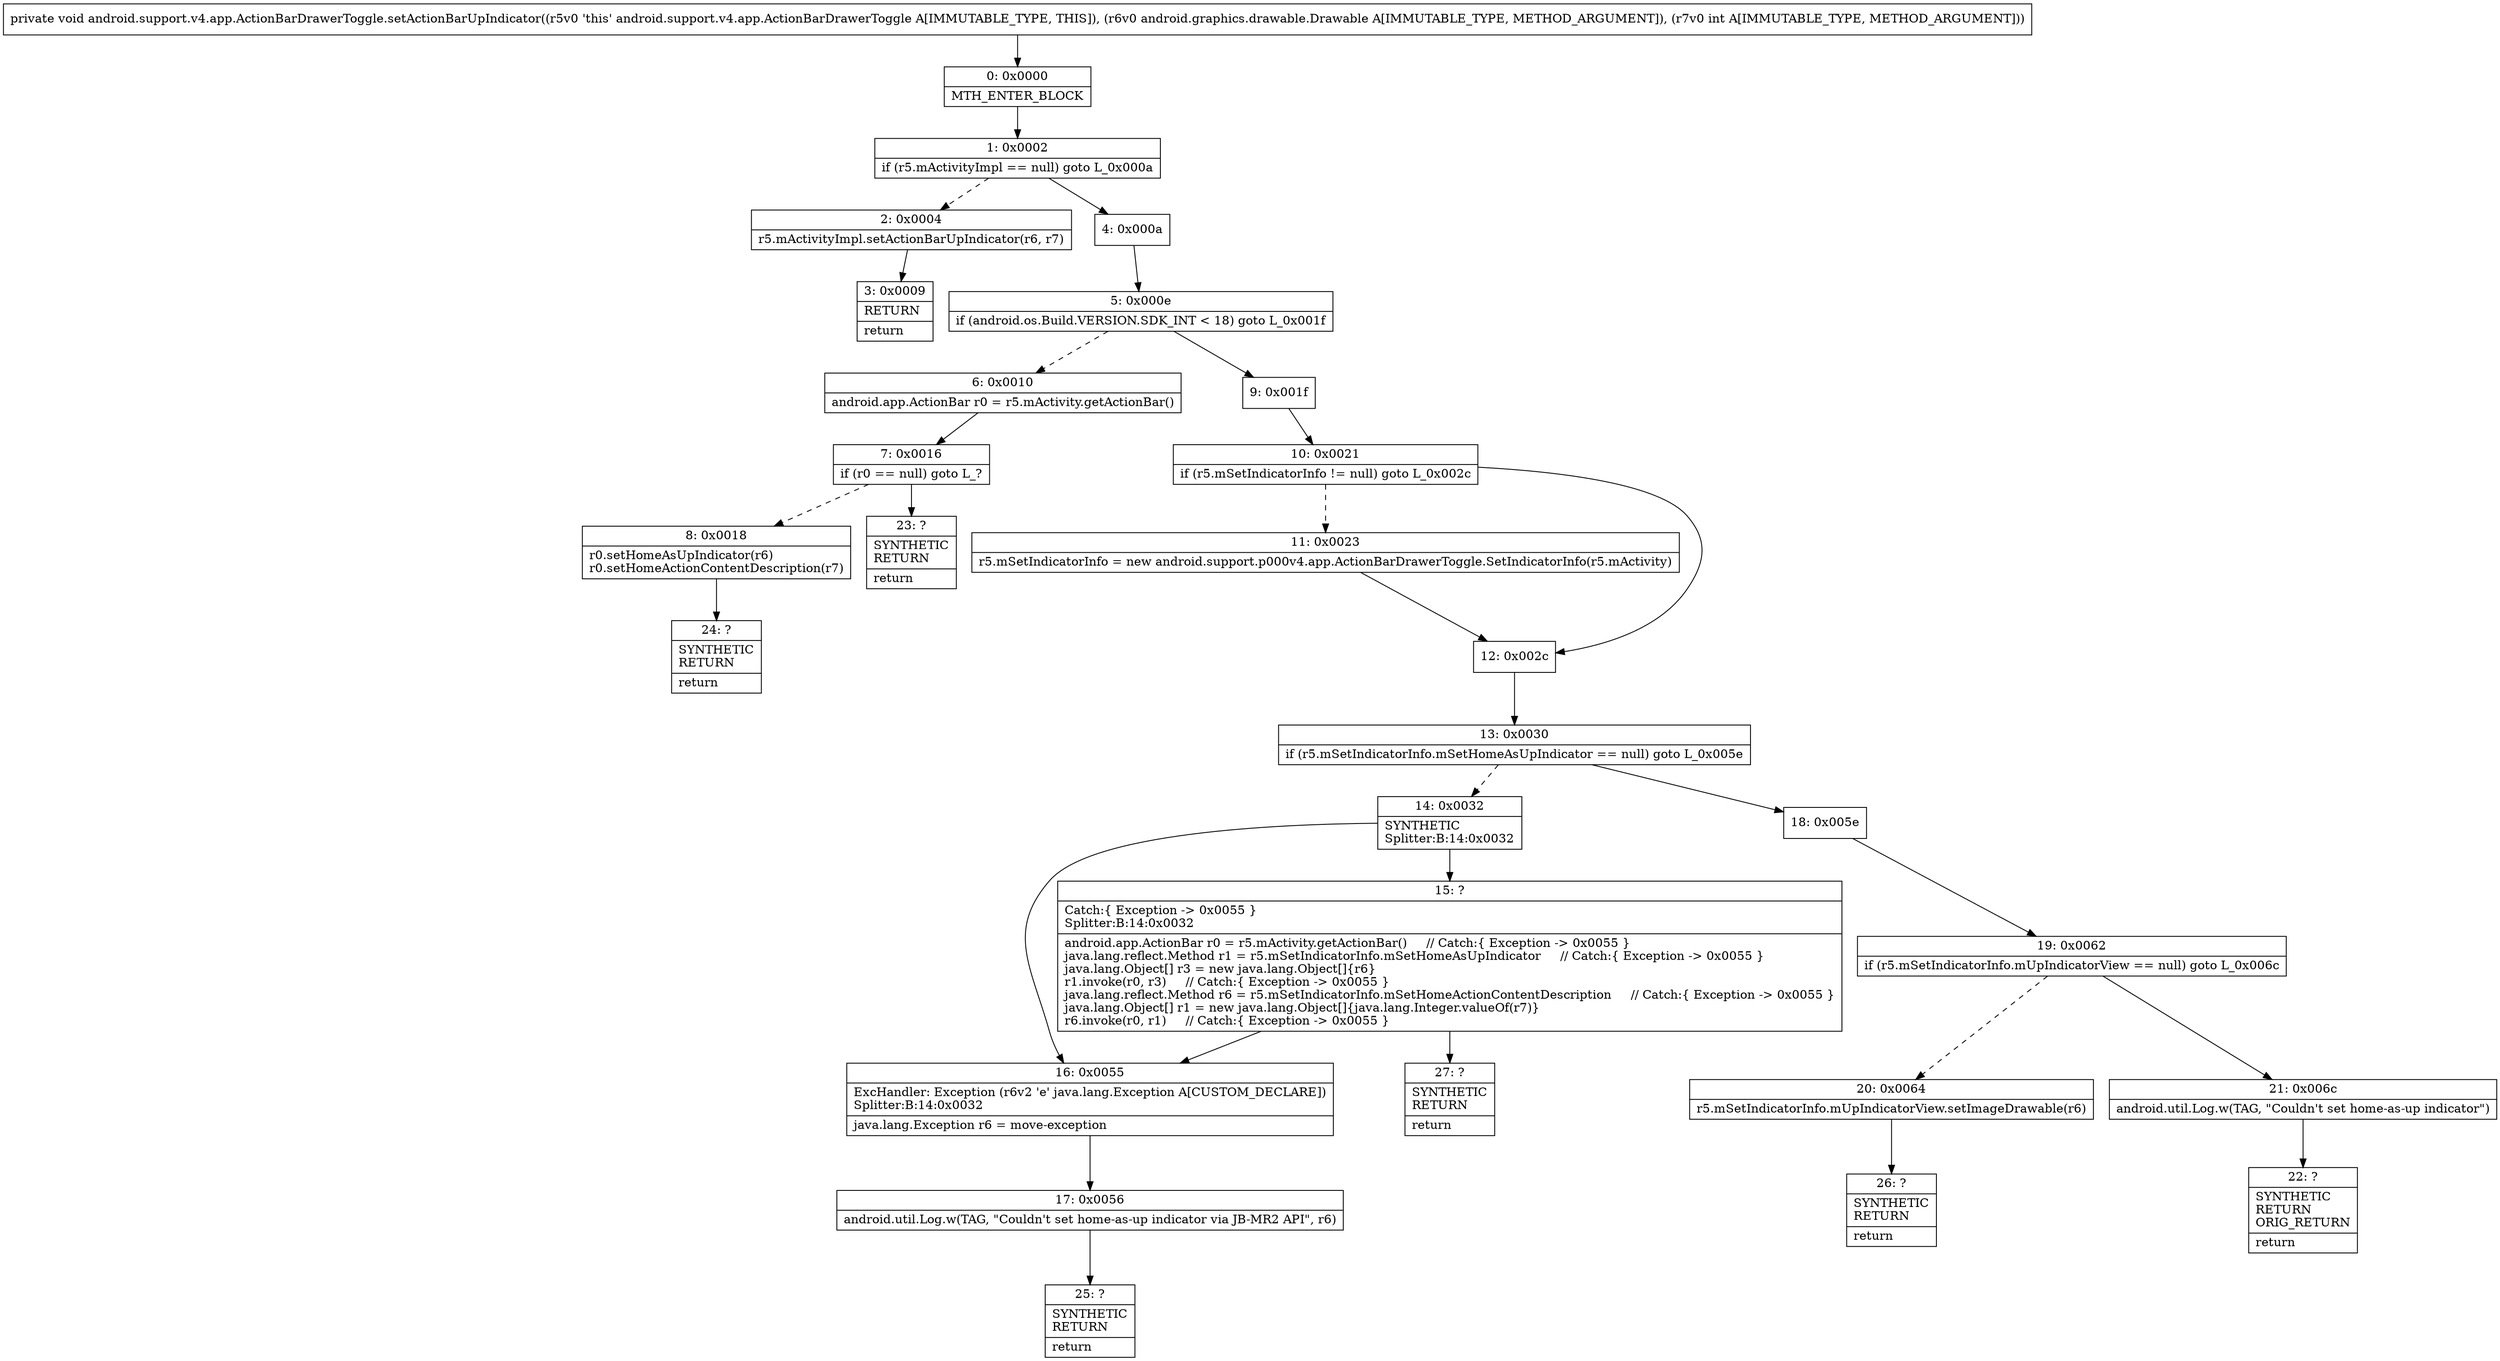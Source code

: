 digraph "CFG forandroid.support.v4.app.ActionBarDrawerToggle.setActionBarUpIndicator(Landroid\/graphics\/drawable\/Drawable;I)V" {
Node_0 [shape=record,label="{0\:\ 0x0000|MTH_ENTER_BLOCK\l}"];
Node_1 [shape=record,label="{1\:\ 0x0002|if (r5.mActivityImpl == null) goto L_0x000a\l}"];
Node_2 [shape=record,label="{2\:\ 0x0004|r5.mActivityImpl.setActionBarUpIndicator(r6, r7)\l}"];
Node_3 [shape=record,label="{3\:\ 0x0009|RETURN\l|return\l}"];
Node_4 [shape=record,label="{4\:\ 0x000a}"];
Node_5 [shape=record,label="{5\:\ 0x000e|if (android.os.Build.VERSION.SDK_INT \< 18) goto L_0x001f\l}"];
Node_6 [shape=record,label="{6\:\ 0x0010|android.app.ActionBar r0 = r5.mActivity.getActionBar()\l}"];
Node_7 [shape=record,label="{7\:\ 0x0016|if (r0 == null) goto L_?\l}"];
Node_8 [shape=record,label="{8\:\ 0x0018|r0.setHomeAsUpIndicator(r6)\lr0.setHomeActionContentDescription(r7)\l}"];
Node_9 [shape=record,label="{9\:\ 0x001f}"];
Node_10 [shape=record,label="{10\:\ 0x0021|if (r5.mSetIndicatorInfo != null) goto L_0x002c\l}"];
Node_11 [shape=record,label="{11\:\ 0x0023|r5.mSetIndicatorInfo = new android.support.p000v4.app.ActionBarDrawerToggle.SetIndicatorInfo(r5.mActivity)\l}"];
Node_12 [shape=record,label="{12\:\ 0x002c}"];
Node_13 [shape=record,label="{13\:\ 0x0030|if (r5.mSetIndicatorInfo.mSetHomeAsUpIndicator == null) goto L_0x005e\l}"];
Node_14 [shape=record,label="{14\:\ 0x0032|SYNTHETIC\lSplitter:B:14:0x0032\l}"];
Node_15 [shape=record,label="{15\:\ ?|Catch:\{ Exception \-\> 0x0055 \}\lSplitter:B:14:0x0032\l|android.app.ActionBar r0 = r5.mActivity.getActionBar()     \/\/ Catch:\{ Exception \-\> 0x0055 \}\ljava.lang.reflect.Method r1 = r5.mSetIndicatorInfo.mSetHomeAsUpIndicator     \/\/ Catch:\{ Exception \-\> 0x0055 \}\ljava.lang.Object[] r3 = new java.lang.Object[]\{r6\}\lr1.invoke(r0, r3)     \/\/ Catch:\{ Exception \-\> 0x0055 \}\ljava.lang.reflect.Method r6 = r5.mSetIndicatorInfo.mSetHomeActionContentDescription     \/\/ Catch:\{ Exception \-\> 0x0055 \}\ljava.lang.Object[] r1 = new java.lang.Object[]\{java.lang.Integer.valueOf(r7)\}\lr6.invoke(r0, r1)     \/\/ Catch:\{ Exception \-\> 0x0055 \}\l}"];
Node_16 [shape=record,label="{16\:\ 0x0055|ExcHandler: Exception (r6v2 'e' java.lang.Exception A[CUSTOM_DECLARE])\lSplitter:B:14:0x0032\l|java.lang.Exception r6 = move\-exception\l}"];
Node_17 [shape=record,label="{17\:\ 0x0056|android.util.Log.w(TAG, \"Couldn't set home\-as\-up indicator via JB\-MR2 API\", r6)\l}"];
Node_18 [shape=record,label="{18\:\ 0x005e}"];
Node_19 [shape=record,label="{19\:\ 0x0062|if (r5.mSetIndicatorInfo.mUpIndicatorView == null) goto L_0x006c\l}"];
Node_20 [shape=record,label="{20\:\ 0x0064|r5.mSetIndicatorInfo.mUpIndicatorView.setImageDrawable(r6)\l}"];
Node_21 [shape=record,label="{21\:\ 0x006c|android.util.Log.w(TAG, \"Couldn't set home\-as\-up indicator\")\l}"];
Node_22 [shape=record,label="{22\:\ ?|SYNTHETIC\lRETURN\lORIG_RETURN\l|return\l}"];
Node_23 [shape=record,label="{23\:\ ?|SYNTHETIC\lRETURN\l|return\l}"];
Node_24 [shape=record,label="{24\:\ ?|SYNTHETIC\lRETURN\l|return\l}"];
Node_25 [shape=record,label="{25\:\ ?|SYNTHETIC\lRETURN\l|return\l}"];
Node_26 [shape=record,label="{26\:\ ?|SYNTHETIC\lRETURN\l|return\l}"];
Node_27 [shape=record,label="{27\:\ ?|SYNTHETIC\lRETURN\l|return\l}"];
MethodNode[shape=record,label="{private void android.support.v4.app.ActionBarDrawerToggle.setActionBarUpIndicator((r5v0 'this' android.support.v4.app.ActionBarDrawerToggle A[IMMUTABLE_TYPE, THIS]), (r6v0 android.graphics.drawable.Drawable A[IMMUTABLE_TYPE, METHOD_ARGUMENT]), (r7v0 int A[IMMUTABLE_TYPE, METHOD_ARGUMENT])) }"];
MethodNode -> Node_0;
Node_0 -> Node_1;
Node_1 -> Node_2[style=dashed];
Node_1 -> Node_4;
Node_2 -> Node_3;
Node_4 -> Node_5;
Node_5 -> Node_6[style=dashed];
Node_5 -> Node_9;
Node_6 -> Node_7;
Node_7 -> Node_8[style=dashed];
Node_7 -> Node_23;
Node_8 -> Node_24;
Node_9 -> Node_10;
Node_10 -> Node_11[style=dashed];
Node_10 -> Node_12;
Node_11 -> Node_12;
Node_12 -> Node_13;
Node_13 -> Node_14[style=dashed];
Node_13 -> Node_18;
Node_14 -> Node_15;
Node_14 -> Node_16;
Node_15 -> Node_16;
Node_15 -> Node_27;
Node_16 -> Node_17;
Node_17 -> Node_25;
Node_18 -> Node_19;
Node_19 -> Node_20[style=dashed];
Node_19 -> Node_21;
Node_20 -> Node_26;
Node_21 -> Node_22;
}

